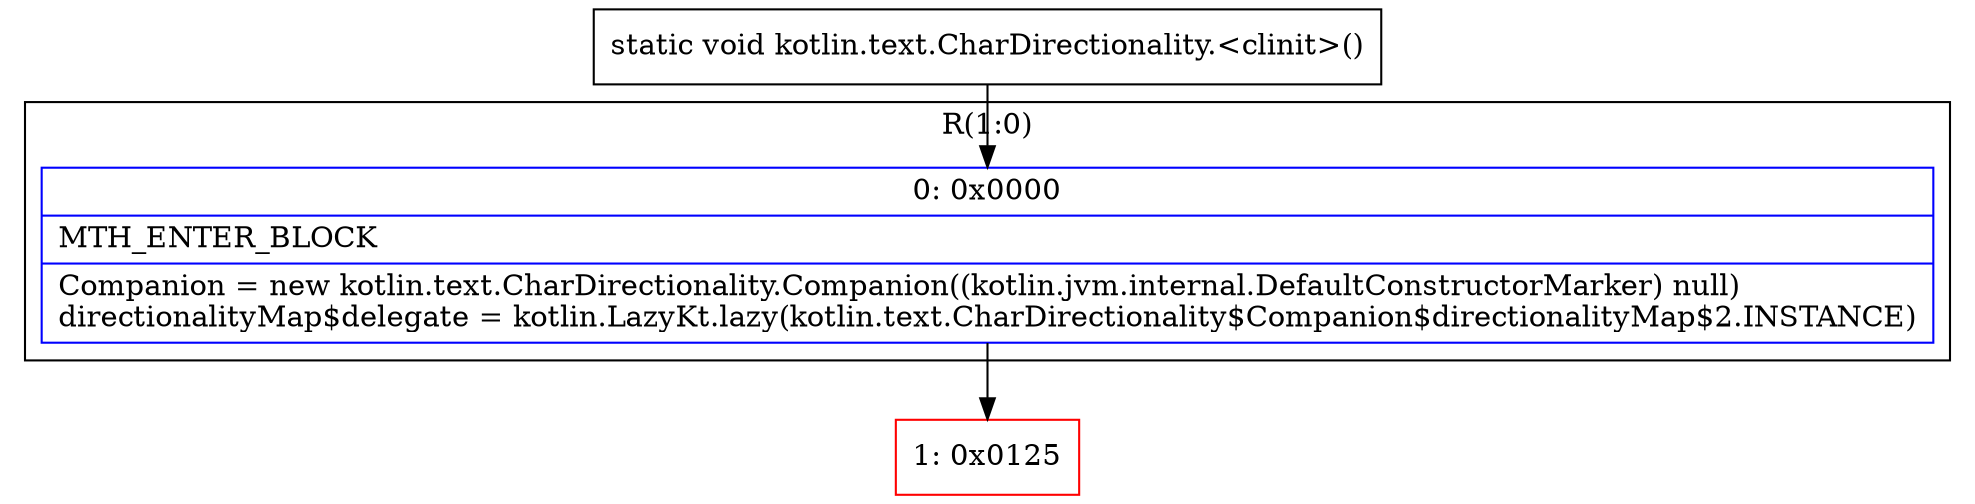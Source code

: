 digraph "CFG forkotlin.text.CharDirectionality.\<clinit\>()V" {
subgraph cluster_Region_1348570115 {
label = "R(1:0)";
node [shape=record,color=blue];
Node_0 [shape=record,label="{0\:\ 0x0000|MTH_ENTER_BLOCK\l|Companion = new kotlin.text.CharDirectionality.Companion((kotlin.jvm.internal.DefaultConstructorMarker) null)\ldirectionalityMap$delegate = kotlin.LazyKt.lazy(kotlin.text.CharDirectionality$Companion$directionalityMap$2.INSTANCE)\l}"];
}
Node_1 [shape=record,color=red,label="{1\:\ 0x0125}"];
MethodNode[shape=record,label="{static void kotlin.text.CharDirectionality.\<clinit\>() }"];
MethodNode -> Node_0;
Node_0 -> Node_1;
}

